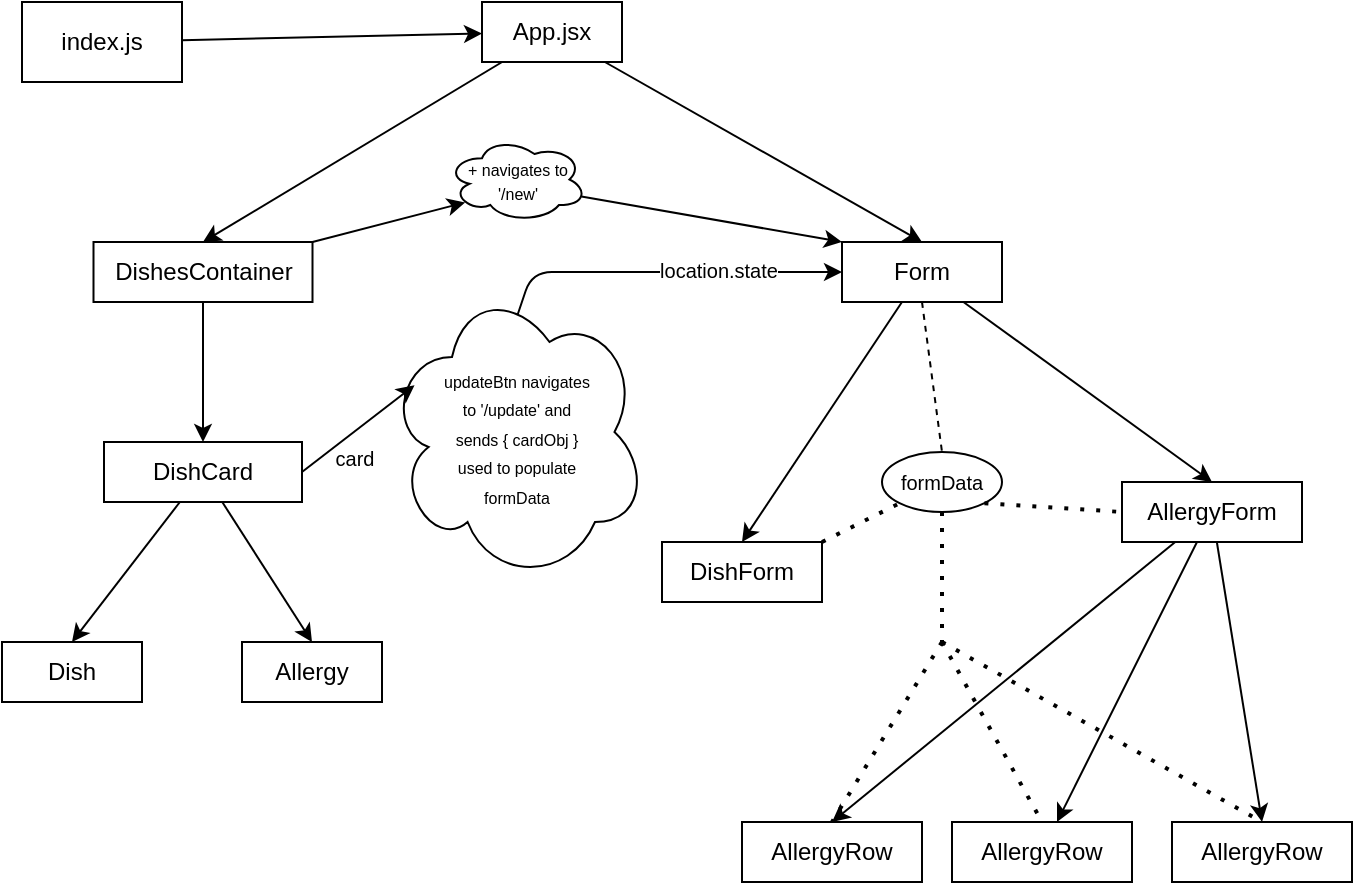 <mxfile>
    <diagram id="fA_sPP0wXhOfPQZQvRxr" name="Page-1">
        <mxGraphModel dx="741" dy="544" grid="1" gridSize="10" guides="1" tooltips="1" connect="1" arrows="1" fold="1" page="1" pageScale="1" pageWidth="850" pageHeight="1100" math="0" shadow="0">
            <root>
                <mxCell id="0"/>
                <mxCell id="1" parent="0"/>
                <mxCell id="9" value="" style="edgeStyle=none;html=1;" parent="1" source="2" target="3" edge="1">
                    <mxGeometry relative="1" as="geometry"/>
                </mxCell>
                <mxCell id="2" value="index.js" style="rounded=0;whiteSpace=wrap;html=1;" parent="1" vertex="1">
                    <mxGeometry x="50" y="30" width="80" height="40" as="geometry"/>
                </mxCell>
                <mxCell id="10" style="edgeStyle=none;html=1;entryX=0.5;entryY=0;entryDx=0;entryDy=0;" parent="1" source="3" target="4" edge="1">
                    <mxGeometry relative="1" as="geometry"/>
                </mxCell>
                <mxCell id="19" style="edgeStyle=none;html=1;entryX=0.5;entryY=0;entryDx=0;entryDy=0;" parent="1" source="3" target="14" edge="1">
                    <mxGeometry relative="1" as="geometry"/>
                </mxCell>
                <mxCell id="3" value="App.jsx" style="rounded=0;whiteSpace=wrap;html=1;" parent="1" vertex="1">
                    <mxGeometry x="280" y="30" width="70" height="30" as="geometry"/>
                </mxCell>
                <mxCell id="11" value="" style="edgeStyle=none;html=1;" parent="1" source="4" target="5" edge="1">
                    <mxGeometry relative="1" as="geometry"/>
                </mxCell>
                <mxCell id="4" value="DishesContainer" style="rounded=0;whiteSpace=wrap;html=1;" parent="1" vertex="1">
                    <mxGeometry x="85.75" y="150" width="109.5" height="30" as="geometry"/>
                </mxCell>
                <mxCell id="12" style="edgeStyle=none;html=1;entryX=0.5;entryY=0;entryDx=0;entryDy=0;" parent="1" source="5" target="6" edge="1">
                    <mxGeometry relative="1" as="geometry"/>
                </mxCell>
                <mxCell id="13" style="edgeStyle=none;html=1;entryX=0.5;entryY=0;entryDx=0;entryDy=0;" parent="1" source="5" target="7" edge="1">
                    <mxGeometry relative="1" as="geometry"/>
                </mxCell>
                <mxCell id="5" value="DishCard" style="rounded=0;whiteSpace=wrap;html=1;" parent="1" vertex="1">
                    <mxGeometry x="91" y="250" width="99" height="30" as="geometry"/>
                </mxCell>
                <mxCell id="6" value="Dish" style="rounded=0;whiteSpace=wrap;html=1;" parent="1" vertex="1">
                    <mxGeometry x="40" y="350" width="70" height="30" as="geometry"/>
                </mxCell>
                <mxCell id="7" value="Allergy" style="rounded=0;whiteSpace=wrap;html=1;" parent="1" vertex="1">
                    <mxGeometry x="160" y="350" width="70" height="30" as="geometry"/>
                </mxCell>
                <mxCell id="17" style="edgeStyle=none;html=1;entryX=0.5;entryY=0;entryDx=0;entryDy=0;" parent="1" source="14" target="15" edge="1">
                    <mxGeometry relative="1" as="geometry"/>
                </mxCell>
                <mxCell id="18" style="edgeStyle=none;html=1;entryX=0.5;entryY=0;entryDx=0;entryDy=0;" parent="1" source="14" target="16" edge="1">
                    <mxGeometry relative="1" as="geometry"/>
                </mxCell>
                <mxCell id="14" value="Form" style="rounded=0;whiteSpace=wrap;html=1;" parent="1" vertex="1">
                    <mxGeometry x="460" y="150" width="80" height="30" as="geometry"/>
                </mxCell>
                <mxCell id="15" value="DishForm" style="rounded=0;whiteSpace=wrap;html=1;" parent="1" vertex="1">
                    <mxGeometry x="370" y="300" width="80" height="30" as="geometry"/>
                </mxCell>
                <mxCell id="21" value="" style="edgeStyle=none;html=1;" parent="1" source="16" target="20" edge="1">
                    <mxGeometry relative="1" as="geometry"/>
                </mxCell>
                <mxCell id="30" style="edgeStyle=none;html=1;entryX=0.5;entryY=0;entryDx=0;entryDy=0;" parent="1" source="16" target="28" edge="1">
                    <mxGeometry relative="1" as="geometry"/>
                </mxCell>
                <mxCell id="31" style="edgeStyle=none;html=1;entryX=0.5;entryY=0;entryDx=0;entryDy=0;" parent="1" source="16" target="29" edge="1">
                    <mxGeometry relative="1" as="geometry"/>
                </mxCell>
                <mxCell id="16" value="AllergyForm" style="rounded=0;whiteSpace=wrap;html=1;" parent="1" vertex="1">
                    <mxGeometry x="600" y="270" width="90" height="30" as="geometry"/>
                </mxCell>
                <mxCell id="20" value="AllergyRow" style="rounded=0;whiteSpace=wrap;html=1;" parent="1" vertex="1">
                    <mxGeometry x="515" y="440" width="90" height="30" as="geometry"/>
                </mxCell>
                <mxCell id="23" value="&lt;font style=&quot;font-size: 10px&quot;&gt;formData&lt;/font&gt;" style="ellipse;whiteSpace=wrap;html=1;" parent="1" vertex="1">
                    <mxGeometry x="480" y="255" width="60" height="30" as="geometry"/>
                </mxCell>
                <mxCell id="28" value="AllergyRow" style="rounded=0;whiteSpace=wrap;html=1;" parent="1" vertex="1">
                    <mxGeometry x="410" y="440" width="90" height="30" as="geometry"/>
                </mxCell>
                <mxCell id="29" value="AllergyRow" style="rounded=0;whiteSpace=wrap;html=1;" parent="1" vertex="1">
                    <mxGeometry x="625" y="440" width="90" height="30" as="geometry"/>
                </mxCell>
                <mxCell id="33" value="" style="ellipse;shape=cloud;whiteSpace=wrap;html=1;fontSize=10;" parent="1" vertex="1">
                    <mxGeometry x="232.5" y="170" width="130" height="150" as="geometry"/>
                </mxCell>
                <mxCell id="32" value="&lt;p&gt;&lt;span style=&quot;font-size: 8px ; font-weight: normal&quot;&gt;updateBtn navigates to '/update' and sends { cardObj } used to populate formData&lt;/span&gt;&lt;/p&gt;" style="text;html=1;strokeColor=none;fillColor=none;spacing=5;spacingTop=-20;whiteSpace=wrap;overflow=hidden;rounded=0;align=center;" parent="1" vertex="1">
                    <mxGeometry x="255" y="210" width="85" height="80" as="geometry"/>
                </mxCell>
                <mxCell id="34" value="" style="endArrow=classic;html=1;fontSize=10;exitX=0.502;exitY=0.11;exitDx=0;exitDy=0;entryX=0;entryY=0.5;entryDx=0;entryDy=0;exitPerimeter=0;" parent="1" source="33" target="14" edge="1">
                    <mxGeometry width="50" height="50" relative="1" as="geometry">
                        <mxPoint x="350" y="320" as="sourcePoint"/>
                        <mxPoint x="430" y="320" as="targetPoint"/>
                        <Array as="points">
                            <mxPoint x="305" y="165"/>
                        </Array>
                    </mxGeometry>
                </mxCell>
                <mxCell id="36" value="location.state" style="edgeLabel;html=1;align=center;verticalAlign=middle;resizable=0;points=[];fontSize=10;" parent="34" vertex="1" connectable="0">
                    <mxGeometry x="0.3" y="1" relative="1" as="geometry">
                        <mxPoint as="offset"/>
                    </mxGeometry>
                </mxCell>
                <mxCell id="35" value="" style="endArrow=classic;html=1;fontSize=10;exitX=1;exitY=0.5;exitDx=0;exitDy=0;entryX=0.106;entryY=0.344;entryDx=0;entryDy=0;entryPerimeter=0;" parent="1" source="5" target="33" edge="1">
                    <mxGeometry width="50" height="50" relative="1" as="geometry">
                        <mxPoint x="350" y="320" as="sourcePoint"/>
                        <mxPoint x="400" y="270" as="targetPoint"/>
                    </mxGeometry>
                </mxCell>
                <mxCell id="37" value="card" style="edgeLabel;html=1;align=center;verticalAlign=middle;resizable=0;points=[];fontSize=10;" parent="35" vertex="1" connectable="0">
                    <mxGeometry x="-0.434" y="1" relative="1" as="geometry">
                        <mxPoint x="11" y="6" as="offset"/>
                    </mxGeometry>
                </mxCell>
                <mxCell id="39" value="&lt;font style=&quot;font-size: 8px&quot;&gt;+ navigates to '/new'&lt;/font&gt;" style="ellipse;shape=cloud;whiteSpace=wrap;html=1;fontSize=10;" parent="1" vertex="1">
                    <mxGeometry x="262.5" y="97.5" width="70" height="42.5" as="geometry"/>
                </mxCell>
                <mxCell id="40" value="" style="endArrow=classic;html=1;fontSize=10;exitX=1;exitY=0;exitDx=0;exitDy=0;entryX=0.13;entryY=0.77;entryDx=0;entryDy=0;entryPerimeter=0;" parent="1" source="4" target="39" edge="1">
                    <mxGeometry width="50" height="50" relative="1" as="geometry">
                        <mxPoint x="360" y="260" as="sourcePoint"/>
                        <mxPoint x="410" y="210" as="targetPoint"/>
                    </mxGeometry>
                </mxCell>
                <mxCell id="41" value="" style="endArrow=classic;html=1;fontSize=10;exitX=0.96;exitY=0.7;exitDx=0;exitDy=0;exitPerimeter=0;entryX=0;entryY=0;entryDx=0;entryDy=0;startArrow=none;" parent="1" source="39" target="14" edge="1">
                    <mxGeometry width="50" height="50" relative="1" as="geometry">
                        <mxPoint x="327.8" y="107.5" as="sourcePoint"/>
                        <mxPoint x="410" y="210" as="targetPoint"/>
                        <Array as="points"/>
                    </mxGeometry>
                </mxCell>
                <mxCell id="45" value="" style="endArrow=none;dashed=1;html=1;fontSize=10;exitX=0.5;exitY=1;exitDx=0;exitDy=0;entryX=0.5;entryY=0;entryDx=0;entryDy=0;" parent="1" source="14" target="23" edge="1">
                    <mxGeometry width="50" height="50" relative="1" as="geometry">
                        <mxPoint x="560" y="340" as="sourcePoint"/>
                        <mxPoint x="610" y="290" as="targetPoint"/>
                    </mxGeometry>
                </mxCell>
                <mxCell id="48" value="" style="endArrow=none;dashed=1;html=1;dashPattern=1 3;strokeWidth=2;fontSize=8;exitX=1;exitY=0;exitDx=0;exitDy=0;entryX=0;entryY=1;entryDx=0;entryDy=0;" parent="1" source="15" target="23" edge="1">
                    <mxGeometry width="50" height="50" relative="1" as="geometry">
                        <mxPoint x="560" y="340" as="sourcePoint"/>
                        <mxPoint x="610" y="290" as="targetPoint"/>
                    </mxGeometry>
                </mxCell>
                <mxCell id="49" value="" style="endArrow=none;dashed=1;html=1;dashPattern=1 3;strokeWidth=2;fontSize=8;exitX=0.5;exitY=1;exitDx=0;exitDy=0;" parent="1" source="23" edge="1">
                    <mxGeometry width="50" height="50" relative="1" as="geometry">
                        <mxPoint x="560" y="340" as="sourcePoint"/>
                        <mxPoint x="510" y="350" as="targetPoint"/>
                    </mxGeometry>
                </mxCell>
                <mxCell id="50" value="" style="endArrow=none;dashed=1;html=1;dashPattern=1 3;strokeWidth=2;fontSize=8;entryX=0.5;entryY=0;entryDx=0;entryDy=0;" parent="1" target="20" edge="1">
                    <mxGeometry width="50" height="50" relative="1" as="geometry">
                        <mxPoint x="510" y="350" as="sourcePoint"/>
                        <mxPoint x="610" y="290" as="targetPoint"/>
                    </mxGeometry>
                </mxCell>
                <mxCell id="51" value="" style="endArrow=none;dashed=1;html=1;dashPattern=1 3;strokeWidth=2;fontSize=8;entryX=0.5;entryY=0;entryDx=0;entryDy=0;" parent="1" target="29" edge="1">
                    <mxGeometry width="50" height="50" relative="1" as="geometry">
                        <mxPoint x="510" y="350" as="sourcePoint"/>
                        <mxPoint x="610" y="290" as="targetPoint"/>
                    </mxGeometry>
                </mxCell>
                <mxCell id="52" value="" style="endArrow=none;dashed=1;html=1;dashPattern=1 3;strokeWidth=2;fontSize=8;exitX=1;exitY=1;exitDx=0;exitDy=0;entryX=0;entryY=0.5;entryDx=0;entryDy=0;" parent="1" source="23" target="16" edge="1">
                    <mxGeometry width="50" height="50" relative="1" as="geometry">
                        <mxPoint x="521.213" y="300.607" as="sourcePoint"/>
                        <mxPoint x="680" y="320" as="targetPoint"/>
                    </mxGeometry>
                </mxCell>
                <mxCell id="53" value="" style="endArrow=none;dashed=1;html=1;dashPattern=1 3;strokeWidth=2;fontSize=8;entryX=0.5;entryY=0;entryDx=0;entryDy=0;" edge="1" parent="1" target="28">
                    <mxGeometry width="50" height="50" relative="1" as="geometry">
                        <mxPoint x="510" y="350" as="sourcePoint"/>
                        <mxPoint x="382.5" y="460" as="targetPoint"/>
                    </mxGeometry>
                </mxCell>
            </root>
        </mxGraphModel>
    </diagram>
</mxfile>